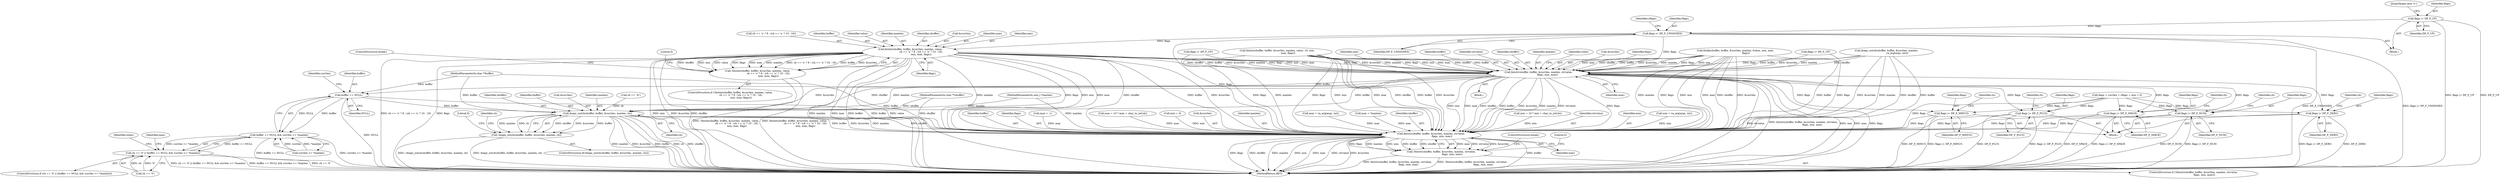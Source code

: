 digraph "0_openssl_578b956fe741bf8e84055547b1e83c28dd902c73@pointer" {
"1000509" [label="(Call,fmtint(sbuffer, buffer, &currlen, maxlen, value,\n                            ch == 'o' ? 8 : (ch == 'u' ? 10 : 16),\n                            min, max, flags))"];
"1000492" [label="(Call,flags |= DP_F_UNSIGNED)"];
"1000487" [label="(Call,flags |= DP_F_UP)"];
"1000508" [label="(Call,!fmtint(sbuffer, buffer, &currlen, maxlen, value,\n                            ch == 'o' ? 8 : (ch == 'u' ? 10 : 16),\n                            min, max, flags))"];
"1000627" [label="(Call,fmtstr(sbuffer, buffer, &currlen, maxlen, strvalue,\n                       flags, min, max))"];
"1000154" [label="(Call,buffer == NULL)"];
"1000153" [label="(Call,buffer == NULL && currlen >= *maxlen)"];
"1000149" [label="(Call,ch == '\0' || (buffer == NULL && currlen >= *maxlen))"];
"1000183" [label="(Call,doapr_outch(sbuffer, buffer, &currlen, maxlen, ch))"];
"1000182" [label="(Call,!doapr_outch(sbuffer, buffer, &currlen, maxlen, ch))"];
"1000639" [label="(Call,fmtstr(sbuffer, buffer, &currlen, maxlen, strvalue,\n                            flags, min, max))"];
"1000638" [label="(Call,!fmtstr(sbuffer, buffer, &currlen, maxlen, strvalue,\n                            flags, min, max))"];
"1000200" [label="(Call,flags |= DP_F_MINUS)"];
"1000210" [label="(Call,flags |= DP_F_PLUS)"];
"1000220" [label="(Call,flags |= DP_F_SPACE)"];
"1000230" [label="(Call,flags |= DP_F_NUM)"];
"1000240" [label="(Call,flags |= DP_F_ZERO)"];
"1000351" [label="(Call,max = va_arg(args, int))"];
"1000490" [label="(JumpTarget,case 'o':)"];
"1000171" [label="(Block,)"];
"1000162" [label="(Identifier,state)"];
"1000193" [label="(Identifier,ch)"];
"1000202" [label="(Identifier,DP_F_MINUS)"];
"1000638" [label="(Call,!fmtstr(sbuffer, buffer, &currlen, maxlen, strvalue,\n                            flags, min, max))"];
"1000156" [label="(Identifier,NULL)"];
"1000184" [label="(Identifier,sbuffer)"];
"1000165" [label="(Call,max = *maxlen)"];
"1000634" [label="(Identifier,flags)"];
"1000640" [label="(Identifier,sbuffer)"];
"1000532" [label="(ControlStructure,break;)"];
"1000210" [label="(Call,flags |= DP_F_PLUS)"];
"1000551" [label="(Call,fmtfp(sbuffer, buffer, &currlen, maxlen, fvalue, min, max,\n                           flags))"];
"1000157" [label="(Call,currlen >= *maxlen)"];
"1000212" [label="(Identifier,DP_F_PLUS)"];
"1000242" [label="(Identifier,DP_F_ZERO)"];
"1000262" [label="(Call,min = 10 * min + char_to_int(ch))"];
"1000528" [label="(Identifier,max)"];
"1000507" [label="(ControlStructure,if (!fmtint(sbuffer, buffer, &currlen, maxlen, value,\n                            ch == 'o' ? 8 : (ch == 'u' ? 10 : 16),\n                            min, max, flags)))"];
"1000531" [label="(Literal,0)"];
"1000186" [label="(Call,&currlen)"];
"1000188" [label="(Identifier,maxlen)"];
"1000645" [label="(Identifier,strvalue)"];
"1000221" [label="(Identifier,flags)"];
"1000200" [label="(Call,flags |= DP_F_MINUS)"];
"1000636" [label="(Identifier,max)"];
"1000106" [label="(MethodParameterIn,size_t *maxlen)"];
"1000183" [label="(Call,doapr_outch(sbuffer, buffer, &currlen, maxlen, ch))"];
"1000647" [label="(Identifier,min)"];
"1000434" [label="(Block,)"];
"1000527" [label="(Identifier,min)"];
"1000154" [label="(Call,buffer == NULL)"];
"1000244" [label="(Identifier,ch)"];
"1000281" [label="(Call,min = va_arg(args, int))"];
"1000181" [label="(ControlStructure,if(!doapr_outch(sbuffer, buffer, &currlen, maxlen, ch)))"];
"1000635" [label="(Identifier,min)"];
"1000174" [label="(Call,ch == '%')"];
"1000641" [label="(Identifier,buffer)"];
"1000508" [label="(Call,!fmtint(sbuffer, buffer, &currlen, maxlen, value,\n                            ch == 'o' ? 8 : (ch == 'u' ? 10 : 16),\n                            min, max, flags))"];
"1000204" [label="(Identifier,ch)"];
"1000234" [label="(Identifier,ch)"];
"1000629" [label="(Identifier,buffer)"];
"1000214" [label="(Identifier,ch)"];
"1000147" [label="(Block,)"];
"1000708" [label="(MethodReturn,RET)"];
"1000516" [label="(Call,ch == 'o' ? 8 : (ch == 'u' ? 10 : 16))"];
"1000224" [label="(Identifier,ch)"];
"1000241" [label="(Identifier,flags)"];
"1000633" [label="(Identifier,strvalue)"];
"1000529" [label="(Identifier,flags)"];
"1000646" [label="(Identifier,flags)"];
"1000496" [label="(Identifier,cflags)"];
"1000166" [label="(Identifier,max)"];
"1000637" [label="(ControlStructure,if (!fmtstr(sbuffer, buffer, &currlen, maxlen, strvalue,\n                            flags, min, max)))"];
"1000639" [label="(Call,fmtstr(sbuffer, buffer, &currlen, maxlen, strvalue,\n                            flags, min, max))"];
"1000628" [label="(Identifier,sbuffer)"];
"1000222" [label="(Identifier,DP_F_SPACE)"];
"1000511" [label="(Identifier,buffer)"];
"1000648" [label="(Identifier,max)"];
"1000134" [label="(Call,max = -1)"];
"1000240" [label="(Call,flags |= DP_F_ZERO)"];
"1000515" [label="(Identifier,value)"];
"1000514" [label="(Identifier,maxlen)"];
"1000489" [label="(Identifier,DP_F_UP)"];
"1000488" [label="(Identifier,flags)"];
"1000150" [label="(Call,ch == '\0')"];
"1000472" [label="(Call,fmtint(sbuffer, buffer, &currlen, maxlen, value, 10, min,\n                            max, flags))"];
"1000153" [label="(Call,buffer == NULL && currlen >= *maxlen)"];
"1000509" [label="(Call,fmtint(sbuffer, buffer, &currlen, maxlen, value,\n                            ch == 'o' ? 8 : (ch == 'u' ? 10 : 16),\n                            min, max, flags))"];
"1000627" [label="(Call,fmtstr(sbuffer, buffer, &currlen, maxlen, strvalue,\n                       flags, min, max))"];
"1000332" [label="(Call,max = 10 * max + char_to_int(ch))"];
"1000492" [label="(Call,flags |= DP_F_UNSIGNED)"];
"1000231" [label="(Identifier,flags)"];
"1000510" [label="(Identifier,sbuffer)"];
"1000512" [label="(Call,&currlen)"];
"1000105" [label="(MethodParameterIn,char **buffer)"];
"1000182" [label="(Call,!doapr_outch(sbuffer, buffer, &currlen, maxlen, ch))"];
"1000131" [label="(Call,min = 0)"];
"1000493" [label="(Identifier,flags)"];
"1000104" [label="(MethodParameterIn,char **sbuffer)"];
"1000148" [label="(ControlStructure,if (ch == '\0' || (buffer == NULL && currlen >= *maxlen)))"];
"1000632" [label="(Identifier,maxlen)"];
"1000145" [label="(Identifier,state)"];
"1000642" [label="(Call,&currlen)"];
"1000185" [label="(Identifier,buffer)"];
"1000651" [label="(ControlStructure,break;)"];
"1000614" [label="(Call,doapr_outch(sbuffer, buffer, &currlen, maxlen,\n                            va_arg(args, int)))"];
"1000149" [label="(Call,ch == '\0' || (buffer == NULL && currlen >= *maxlen))"];
"1000201" [label="(Identifier,flags)"];
"1000211" [label="(Identifier,flags)"];
"1000494" [label="(Identifier,DP_F_UNSIGNED)"];
"1000644" [label="(Identifier,maxlen)"];
"1000189" [label="(Identifier,ch)"];
"1000232" [label="(Identifier,DP_F_NUM)"];
"1000125" [label="(Call,flags = currlen = cflags = min = 0)"];
"1000575" [label="(Call,flags |= DP_F_UP)"];
"1000565" [label="(Call,flags |= DP_F_UP)"];
"1000191" [label="(Literal,0)"];
"1000650" [label="(Literal,0)"];
"1000630" [label="(Call,&currlen)"];
"1000155" [label="(Identifier,buffer)"];
"1000158" [label="(Identifier,currlen)"];
"1000220" [label="(Call,flags |= DP_F_SPACE)"];
"1000230" [label="(Call,flags |= DP_F_NUM)"];
"1000487" [label="(Call,flags |= DP_F_UP)"];
"1000509" -> "1000508"  [label="AST: "];
"1000509" -> "1000529"  [label="CFG: "];
"1000510" -> "1000509"  [label="AST: "];
"1000511" -> "1000509"  [label="AST: "];
"1000512" -> "1000509"  [label="AST: "];
"1000514" -> "1000509"  [label="AST: "];
"1000515" -> "1000509"  [label="AST: "];
"1000516" -> "1000509"  [label="AST: "];
"1000527" -> "1000509"  [label="AST: "];
"1000528" -> "1000509"  [label="AST: "];
"1000529" -> "1000509"  [label="AST: "];
"1000508" -> "1000509"  [label="CFG: "];
"1000509" -> "1000708"  [label="DDG: maxlen"];
"1000509" -> "1000708"  [label="DDG: max"];
"1000509" -> "1000708"  [label="DDG: buffer"];
"1000509" -> "1000708"  [label="DDG: value"];
"1000509" -> "1000708"  [label="DDG: ch == 'o' ? 8 : (ch == 'u' ? 10 : 16)"];
"1000509" -> "1000708"  [label="DDG: flags"];
"1000509" -> "1000708"  [label="DDG: min"];
"1000509" -> "1000708"  [label="DDG: &currlen"];
"1000509" -> "1000708"  [label="DDG: sbuffer"];
"1000509" -> "1000508"  [label="DDG: sbuffer"];
"1000509" -> "1000508"  [label="DDG: min"];
"1000509" -> "1000508"  [label="DDG: value"];
"1000509" -> "1000508"  [label="DDG: flags"];
"1000509" -> "1000508"  [label="DDG: max"];
"1000509" -> "1000508"  [label="DDG: maxlen"];
"1000509" -> "1000508"  [label="DDG: ch == 'o' ? 8 : (ch == 'u' ? 10 : 16)"];
"1000509" -> "1000508"  [label="DDG: buffer"];
"1000509" -> "1000508"  [label="DDG: &currlen"];
"1000492" -> "1000509"  [label="DDG: flags"];
"1000509" -> "1000627"  [label="DDG: sbuffer"];
"1000509" -> "1000627"  [label="DDG: buffer"];
"1000509" -> "1000627"  [label="DDG: &currlen"];
"1000509" -> "1000627"  [label="DDG: maxlen"];
"1000509" -> "1000627"  [label="DDG: flags"];
"1000509" -> "1000627"  [label="DDG: min"];
"1000509" -> "1000627"  [label="DDG: max"];
"1000509" -> "1000639"  [label="DDG: sbuffer"];
"1000509" -> "1000639"  [label="DDG: buffer"];
"1000509" -> "1000639"  [label="DDG: &currlen"];
"1000509" -> "1000639"  [label="DDG: maxlen"];
"1000509" -> "1000639"  [label="DDG: flags"];
"1000509" -> "1000639"  [label="DDG: min"];
"1000509" -> "1000639"  [label="DDG: max"];
"1000492" -> "1000434"  [label="AST: "];
"1000492" -> "1000494"  [label="CFG: "];
"1000493" -> "1000492"  [label="AST: "];
"1000494" -> "1000492"  [label="AST: "];
"1000496" -> "1000492"  [label="CFG: "];
"1000492" -> "1000708"  [label="DDG: DP_F_UNSIGNED"];
"1000492" -> "1000708"  [label="DDG: flags |= DP_F_UNSIGNED"];
"1000487" -> "1000492"  [label="DDG: flags"];
"1000492" -> "1000627"  [label="DDG: flags"];
"1000492" -> "1000639"  [label="DDG: flags"];
"1000487" -> "1000434"  [label="AST: "];
"1000487" -> "1000489"  [label="CFG: "];
"1000488" -> "1000487"  [label="AST: "];
"1000489" -> "1000487"  [label="AST: "];
"1000490" -> "1000487"  [label="CFG: "];
"1000487" -> "1000708"  [label="DDG: DP_F_UP"];
"1000487" -> "1000708"  [label="DDG: flags |= DP_F_UP"];
"1000508" -> "1000507"  [label="AST: "];
"1000531" -> "1000508"  [label="CFG: "];
"1000532" -> "1000508"  [label="CFG: "];
"1000508" -> "1000708"  [label="DDG: fmtint(sbuffer, buffer, &currlen, maxlen, value,\n                            ch == 'o' ? 8 : (ch == 'u' ? 10 : 16),\n                            min, max, flags)"];
"1000508" -> "1000708"  [label="DDG: !fmtint(sbuffer, buffer, &currlen, maxlen, value,\n                            ch == 'o' ? 8 : (ch == 'u' ? 10 : 16),\n                            min, max, flags)"];
"1000627" -> "1000147"  [label="AST: "];
"1000627" -> "1000636"  [label="CFG: "];
"1000628" -> "1000627"  [label="AST: "];
"1000629" -> "1000627"  [label="AST: "];
"1000630" -> "1000627"  [label="AST: "];
"1000632" -> "1000627"  [label="AST: "];
"1000633" -> "1000627"  [label="AST: "];
"1000634" -> "1000627"  [label="AST: "];
"1000635" -> "1000627"  [label="AST: "];
"1000636" -> "1000627"  [label="AST: "];
"1000145" -> "1000627"  [label="CFG: "];
"1000627" -> "1000708"  [label="DDG: strvalue"];
"1000627" -> "1000708"  [label="DDG: fmtstr(sbuffer, buffer, &currlen, maxlen, strvalue,\n                       flags, min, max)"];
"1000627" -> "1000708"  [label="DDG: min"];
"1000627" -> "1000708"  [label="DDG: max"];
"1000627" -> "1000708"  [label="DDG: flags"];
"1000627" -> "1000154"  [label="DDG: buffer"];
"1000627" -> "1000183"  [label="DDG: sbuffer"];
"1000627" -> "1000183"  [label="DDG: buffer"];
"1000627" -> "1000183"  [label="DDG: &currlen"];
"1000627" -> "1000183"  [label="DDG: maxlen"];
"1000627" -> "1000200"  [label="DDG: flags"];
"1000627" -> "1000210"  [label="DDG: flags"];
"1000627" -> "1000220"  [label="DDG: flags"];
"1000627" -> "1000230"  [label="DDG: flags"];
"1000627" -> "1000240"  [label="DDG: flags"];
"1000614" -> "1000627"  [label="DDG: sbuffer"];
"1000614" -> "1000627"  [label="DDG: buffer"];
"1000614" -> "1000627"  [label="DDG: &currlen"];
"1000614" -> "1000627"  [label="DDG: maxlen"];
"1000472" -> "1000627"  [label="DDG: sbuffer"];
"1000472" -> "1000627"  [label="DDG: buffer"];
"1000472" -> "1000627"  [label="DDG: &currlen"];
"1000472" -> "1000627"  [label="DDG: maxlen"];
"1000472" -> "1000627"  [label="DDG: flags"];
"1000472" -> "1000627"  [label="DDG: min"];
"1000472" -> "1000627"  [label="DDG: max"];
"1000551" -> "1000627"  [label="DDG: sbuffer"];
"1000551" -> "1000627"  [label="DDG: buffer"];
"1000551" -> "1000627"  [label="DDG: &currlen"];
"1000551" -> "1000627"  [label="DDG: maxlen"];
"1000551" -> "1000627"  [label="DDG: flags"];
"1000551" -> "1000627"  [label="DDG: min"];
"1000551" -> "1000627"  [label="DDG: max"];
"1000565" -> "1000627"  [label="DDG: flags"];
"1000575" -> "1000627"  [label="DDG: flags"];
"1000627" -> "1000639"  [label="DDG: sbuffer"];
"1000627" -> "1000639"  [label="DDG: buffer"];
"1000627" -> "1000639"  [label="DDG: &currlen"];
"1000627" -> "1000639"  [label="DDG: maxlen"];
"1000627" -> "1000639"  [label="DDG: strvalue"];
"1000627" -> "1000639"  [label="DDG: flags"];
"1000627" -> "1000639"  [label="DDG: min"];
"1000627" -> "1000639"  [label="DDG: max"];
"1000154" -> "1000153"  [label="AST: "];
"1000154" -> "1000156"  [label="CFG: "];
"1000155" -> "1000154"  [label="AST: "];
"1000156" -> "1000154"  [label="AST: "];
"1000158" -> "1000154"  [label="CFG: "];
"1000153" -> "1000154"  [label="CFG: "];
"1000154" -> "1000708"  [label="DDG: NULL"];
"1000154" -> "1000153"  [label="DDG: buffer"];
"1000154" -> "1000153"  [label="DDG: NULL"];
"1000105" -> "1000154"  [label="DDG: buffer"];
"1000154" -> "1000183"  [label="DDG: buffer"];
"1000154" -> "1000639"  [label="DDG: buffer"];
"1000153" -> "1000149"  [label="AST: "];
"1000153" -> "1000157"  [label="CFG: "];
"1000157" -> "1000153"  [label="AST: "];
"1000149" -> "1000153"  [label="CFG: "];
"1000153" -> "1000708"  [label="DDG: currlen >= *maxlen"];
"1000153" -> "1000708"  [label="DDG: buffer == NULL"];
"1000153" -> "1000149"  [label="DDG: buffer == NULL"];
"1000153" -> "1000149"  [label="DDG: currlen >= *maxlen"];
"1000157" -> "1000153"  [label="DDG: currlen"];
"1000157" -> "1000153"  [label="DDG: *maxlen"];
"1000149" -> "1000148"  [label="AST: "];
"1000149" -> "1000150"  [label="CFG: "];
"1000150" -> "1000149"  [label="AST: "];
"1000162" -> "1000149"  [label="CFG: "];
"1000166" -> "1000149"  [label="CFG: "];
"1000149" -> "1000708"  [label="DDG: ch == '\0' || (buffer == NULL && currlen >= *maxlen)"];
"1000149" -> "1000708"  [label="DDG: buffer == NULL && currlen >= *maxlen"];
"1000149" -> "1000708"  [label="DDG: ch == '\0'"];
"1000150" -> "1000149"  [label="DDG: ch"];
"1000150" -> "1000149"  [label="DDG: '\0'"];
"1000183" -> "1000182"  [label="AST: "];
"1000183" -> "1000189"  [label="CFG: "];
"1000184" -> "1000183"  [label="AST: "];
"1000185" -> "1000183"  [label="AST: "];
"1000186" -> "1000183"  [label="AST: "];
"1000188" -> "1000183"  [label="AST: "];
"1000189" -> "1000183"  [label="AST: "];
"1000182" -> "1000183"  [label="CFG: "];
"1000183" -> "1000708"  [label="DDG: maxlen"];
"1000183" -> "1000708"  [label="DDG: &currlen"];
"1000183" -> "1000708"  [label="DDG: buffer"];
"1000183" -> "1000708"  [label="DDG: ch"];
"1000183" -> "1000708"  [label="DDG: sbuffer"];
"1000183" -> "1000182"  [label="DDG: sbuffer"];
"1000183" -> "1000182"  [label="DDG: &currlen"];
"1000183" -> "1000182"  [label="DDG: buffer"];
"1000183" -> "1000182"  [label="DDG: maxlen"];
"1000183" -> "1000182"  [label="DDG: ch"];
"1000104" -> "1000183"  [label="DDG: sbuffer"];
"1000105" -> "1000183"  [label="DDG: buffer"];
"1000106" -> "1000183"  [label="DDG: maxlen"];
"1000174" -> "1000183"  [label="DDG: ch"];
"1000183" -> "1000639"  [label="DDG: sbuffer"];
"1000183" -> "1000639"  [label="DDG: buffer"];
"1000183" -> "1000639"  [label="DDG: &currlen"];
"1000183" -> "1000639"  [label="DDG: maxlen"];
"1000182" -> "1000181"  [label="AST: "];
"1000191" -> "1000182"  [label="CFG: "];
"1000193" -> "1000182"  [label="CFG: "];
"1000182" -> "1000708"  [label="DDG: !doapr_outch(sbuffer, buffer, &currlen, maxlen, ch)"];
"1000182" -> "1000708"  [label="DDG: doapr_outch(sbuffer, buffer, &currlen, maxlen, ch)"];
"1000639" -> "1000638"  [label="AST: "];
"1000639" -> "1000648"  [label="CFG: "];
"1000640" -> "1000639"  [label="AST: "];
"1000641" -> "1000639"  [label="AST: "];
"1000642" -> "1000639"  [label="AST: "];
"1000644" -> "1000639"  [label="AST: "];
"1000645" -> "1000639"  [label="AST: "];
"1000646" -> "1000639"  [label="AST: "];
"1000647" -> "1000639"  [label="AST: "];
"1000648" -> "1000639"  [label="AST: "];
"1000638" -> "1000639"  [label="CFG: "];
"1000639" -> "1000708"  [label="DDG: buffer"];
"1000639" -> "1000708"  [label="DDG: flags"];
"1000639" -> "1000708"  [label="DDG: sbuffer"];
"1000639" -> "1000708"  [label="DDG: maxlen"];
"1000639" -> "1000708"  [label="DDG: min"];
"1000639" -> "1000708"  [label="DDG: max"];
"1000639" -> "1000708"  [label="DDG: strvalue"];
"1000639" -> "1000708"  [label="DDG: &currlen"];
"1000639" -> "1000638"  [label="DDG: max"];
"1000639" -> "1000638"  [label="DDG: strvalue"];
"1000639" -> "1000638"  [label="DDG: &currlen"];
"1000639" -> "1000638"  [label="DDG: flags"];
"1000639" -> "1000638"  [label="DDG: maxlen"];
"1000639" -> "1000638"  [label="DDG: min"];
"1000639" -> "1000638"  [label="DDG: buffer"];
"1000639" -> "1000638"  [label="DDG: sbuffer"];
"1000614" -> "1000639"  [label="DDG: sbuffer"];
"1000614" -> "1000639"  [label="DDG: buffer"];
"1000614" -> "1000639"  [label="DDG: &currlen"];
"1000614" -> "1000639"  [label="DDG: maxlen"];
"1000472" -> "1000639"  [label="DDG: sbuffer"];
"1000472" -> "1000639"  [label="DDG: buffer"];
"1000472" -> "1000639"  [label="DDG: &currlen"];
"1000472" -> "1000639"  [label="DDG: maxlen"];
"1000472" -> "1000639"  [label="DDG: flags"];
"1000472" -> "1000639"  [label="DDG: min"];
"1000472" -> "1000639"  [label="DDG: max"];
"1000551" -> "1000639"  [label="DDG: sbuffer"];
"1000551" -> "1000639"  [label="DDG: buffer"];
"1000551" -> "1000639"  [label="DDG: &currlen"];
"1000551" -> "1000639"  [label="DDG: maxlen"];
"1000551" -> "1000639"  [label="DDG: flags"];
"1000551" -> "1000639"  [label="DDG: min"];
"1000551" -> "1000639"  [label="DDG: max"];
"1000104" -> "1000639"  [label="DDG: sbuffer"];
"1000105" -> "1000639"  [label="DDG: buffer"];
"1000106" -> "1000639"  [label="DDG: maxlen"];
"1000125" -> "1000639"  [label="DDG: flags"];
"1000565" -> "1000639"  [label="DDG: flags"];
"1000230" -> "1000639"  [label="DDG: flags"];
"1000210" -> "1000639"  [label="DDG: flags"];
"1000575" -> "1000639"  [label="DDG: flags"];
"1000220" -> "1000639"  [label="DDG: flags"];
"1000200" -> "1000639"  [label="DDG: flags"];
"1000240" -> "1000639"  [label="DDG: flags"];
"1000281" -> "1000639"  [label="DDG: min"];
"1000131" -> "1000639"  [label="DDG: min"];
"1000262" -> "1000639"  [label="DDG: min"];
"1000332" -> "1000639"  [label="DDG: max"];
"1000165" -> "1000639"  [label="DDG: max"];
"1000134" -> "1000639"  [label="DDG: max"];
"1000351" -> "1000639"  [label="DDG: max"];
"1000638" -> "1000637"  [label="AST: "];
"1000650" -> "1000638"  [label="CFG: "];
"1000651" -> "1000638"  [label="CFG: "];
"1000638" -> "1000708"  [label="DDG: !fmtstr(sbuffer, buffer, &currlen, maxlen, strvalue,\n                            flags, min, max)"];
"1000638" -> "1000708"  [label="DDG: fmtstr(sbuffer, buffer, &currlen, maxlen, strvalue,\n                            flags, min, max)"];
"1000200" -> "1000171"  [label="AST: "];
"1000200" -> "1000202"  [label="CFG: "];
"1000201" -> "1000200"  [label="AST: "];
"1000202" -> "1000200"  [label="AST: "];
"1000204" -> "1000200"  [label="CFG: "];
"1000200" -> "1000708"  [label="DDG: flags |= DP_F_MINUS"];
"1000200" -> "1000708"  [label="DDG: DP_F_MINUS"];
"1000125" -> "1000200"  [label="DDG: flags"];
"1000210" -> "1000171"  [label="AST: "];
"1000210" -> "1000212"  [label="CFG: "];
"1000211" -> "1000210"  [label="AST: "];
"1000212" -> "1000210"  [label="AST: "];
"1000214" -> "1000210"  [label="CFG: "];
"1000210" -> "1000708"  [label="DDG: flags |= DP_F_PLUS"];
"1000210" -> "1000708"  [label="DDG: DP_F_PLUS"];
"1000125" -> "1000210"  [label="DDG: flags"];
"1000220" -> "1000171"  [label="AST: "];
"1000220" -> "1000222"  [label="CFG: "];
"1000221" -> "1000220"  [label="AST: "];
"1000222" -> "1000220"  [label="AST: "];
"1000224" -> "1000220"  [label="CFG: "];
"1000220" -> "1000708"  [label="DDG: DP_F_SPACE"];
"1000220" -> "1000708"  [label="DDG: flags |= DP_F_SPACE"];
"1000125" -> "1000220"  [label="DDG: flags"];
"1000230" -> "1000171"  [label="AST: "];
"1000230" -> "1000232"  [label="CFG: "];
"1000231" -> "1000230"  [label="AST: "];
"1000232" -> "1000230"  [label="AST: "];
"1000234" -> "1000230"  [label="CFG: "];
"1000230" -> "1000708"  [label="DDG: DP_F_NUM"];
"1000230" -> "1000708"  [label="DDG: flags |= DP_F_NUM"];
"1000125" -> "1000230"  [label="DDG: flags"];
"1000240" -> "1000171"  [label="AST: "];
"1000240" -> "1000242"  [label="CFG: "];
"1000241" -> "1000240"  [label="AST: "];
"1000242" -> "1000240"  [label="AST: "];
"1000244" -> "1000240"  [label="CFG: "];
"1000240" -> "1000708"  [label="DDG: flags |= DP_F_ZERO"];
"1000240" -> "1000708"  [label="DDG: DP_F_ZERO"];
"1000125" -> "1000240"  [label="DDG: flags"];
}
